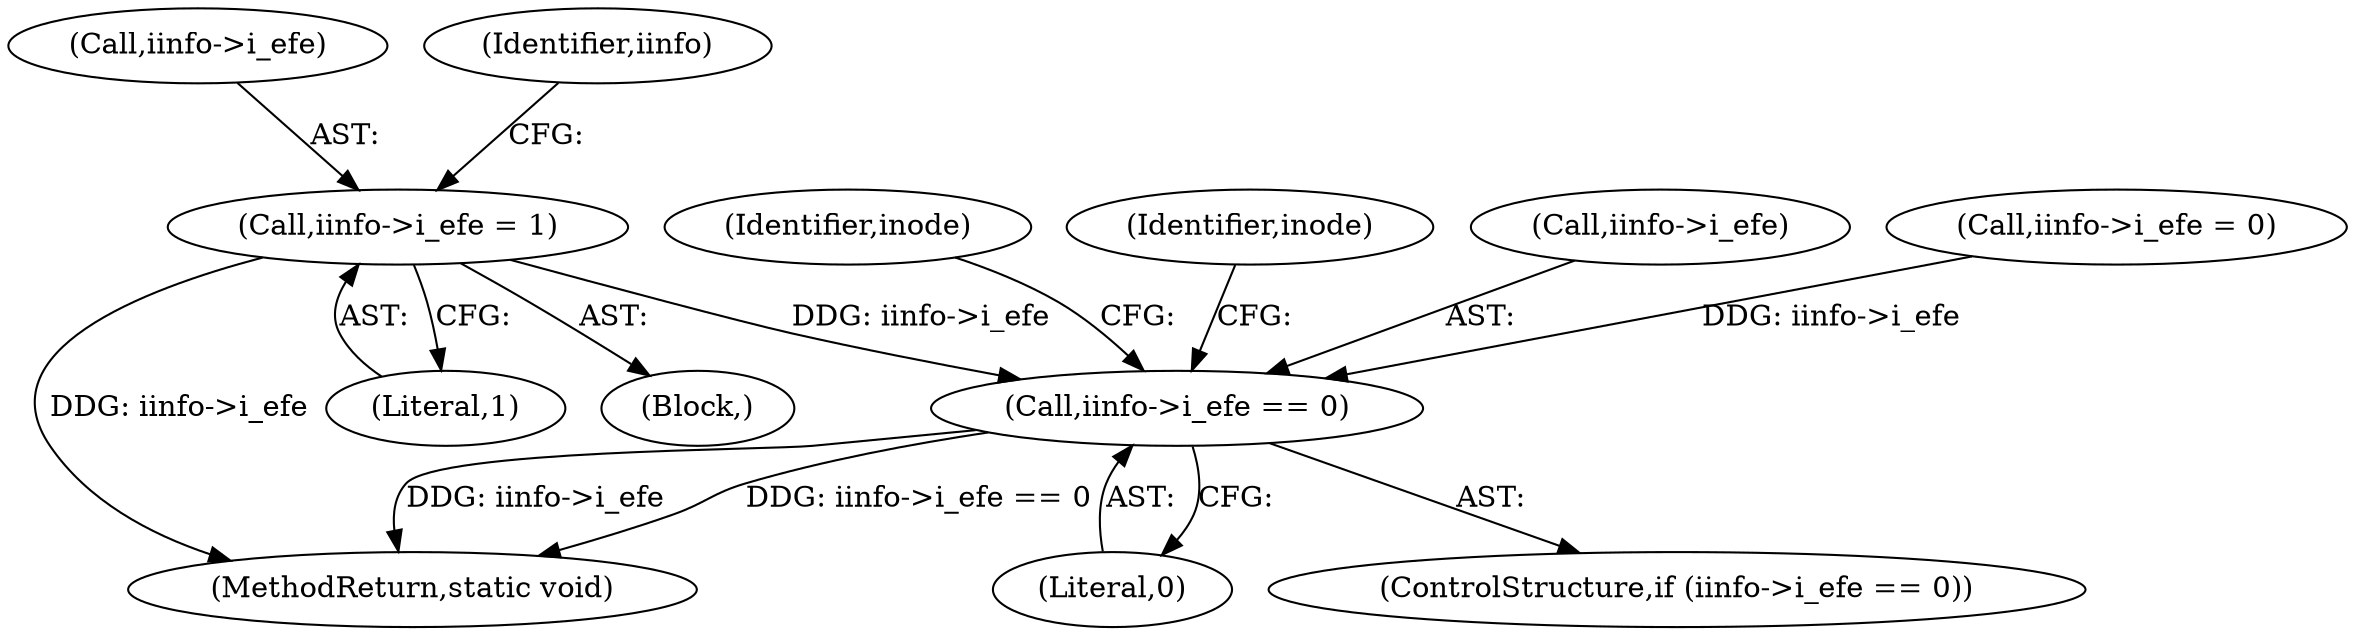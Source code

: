 digraph "0_linux_c03aa9f6e1f938618e6db2e23afef0574efeeb65@pointer" {
"1000396" [label="(Call,iinfo->i_efe = 1)"];
"1000732" [label="(Call,iinfo->i_efe == 0)"];
"1000841" [label="(Identifier,inode)"];
"1000740" [label="(Identifier,inode)"];
"1000395" [label="(Block,)"];
"1000733" [label="(Call,iinfo->i_efe)"];
"1000396" [label="(Call,iinfo->i_efe = 1)"];
"1000736" [label="(Literal,0)"];
"1000397" [label="(Call,iinfo->i_efe)"];
"1000732" [label="(Call,iinfo->i_efe == 0)"];
"1000452" [label="(Call,iinfo->i_efe = 0)"];
"1001156" [label="(MethodReturn,static void)"];
"1000403" [label="(Identifier,iinfo)"];
"1000731" [label="(ControlStructure,if (iinfo->i_efe == 0))"];
"1000400" [label="(Literal,1)"];
"1000396" -> "1000395"  [label="AST: "];
"1000396" -> "1000400"  [label="CFG: "];
"1000397" -> "1000396"  [label="AST: "];
"1000400" -> "1000396"  [label="AST: "];
"1000403" -> "1000396"  [label="CFG: "];
"1000396" -> "1001156"  [label="DDG: iinfo->i_efe"];
"1000396" -> "1000732"  [label="DDG: iinfo->i_efe"];
"1000732" -> "1000731"  [label="AST: "];
"1000732" -> "1000736"  [label="CFG: "];
"1000733" -> "1000732"  [label="AST: "];
"1000736" -> "1000732"  [label="AST: "];
"1000740" -> "1000732"  [label="CFG: "];
"1000841" -> "1000732"  [label="CFG: "];
"1000732" -> "1001156"  [label="DDG: iinfo->i_efe == 0"];
"1000732" -> "1001156"  [label="DDG: iinfo->i_efe"];
"1000452" -> "1000732"  [label="DDG: iinfo->i_efe"];
}
